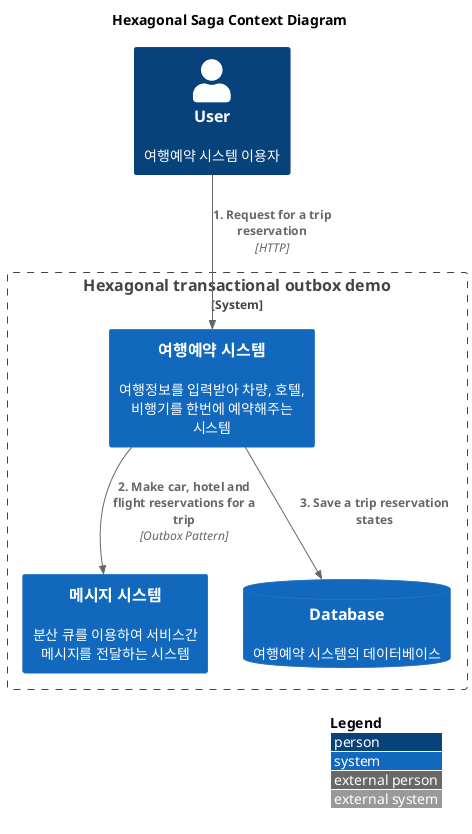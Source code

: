 @startuml saga-context

!include <c4/C4_Context.puml>  

LAYOUT_WITH_LEGEND()

title Hexagonal Saga Context Diagram

Person(client, "User", "여행예약 시스템 이용자")

System_Boundary(b0, "Hexagonal transactional outbox demo") {
  System(saga, "여행예약 시스템", "여행정보를 입력받아 차량, 호텔, 비행기를 한번에 예약해주는 시스템")
  System(relay, "메시지 시스템", "분산 큐를 이용하여 서비스간 메시지를 전달하는 시스템")
  SystemDb(db, "Database", "여행예약 시스템의 데이터베이스")
}

Rel(client, saga, "1. Request for a trip reservation", "HTTP")
Rel(saga, relay, "2. Make car, hotel and flight reservations for a trip", "Outbox Pattern")
Rel(saga, db, "3. Save a trip reservation states")

@enduml